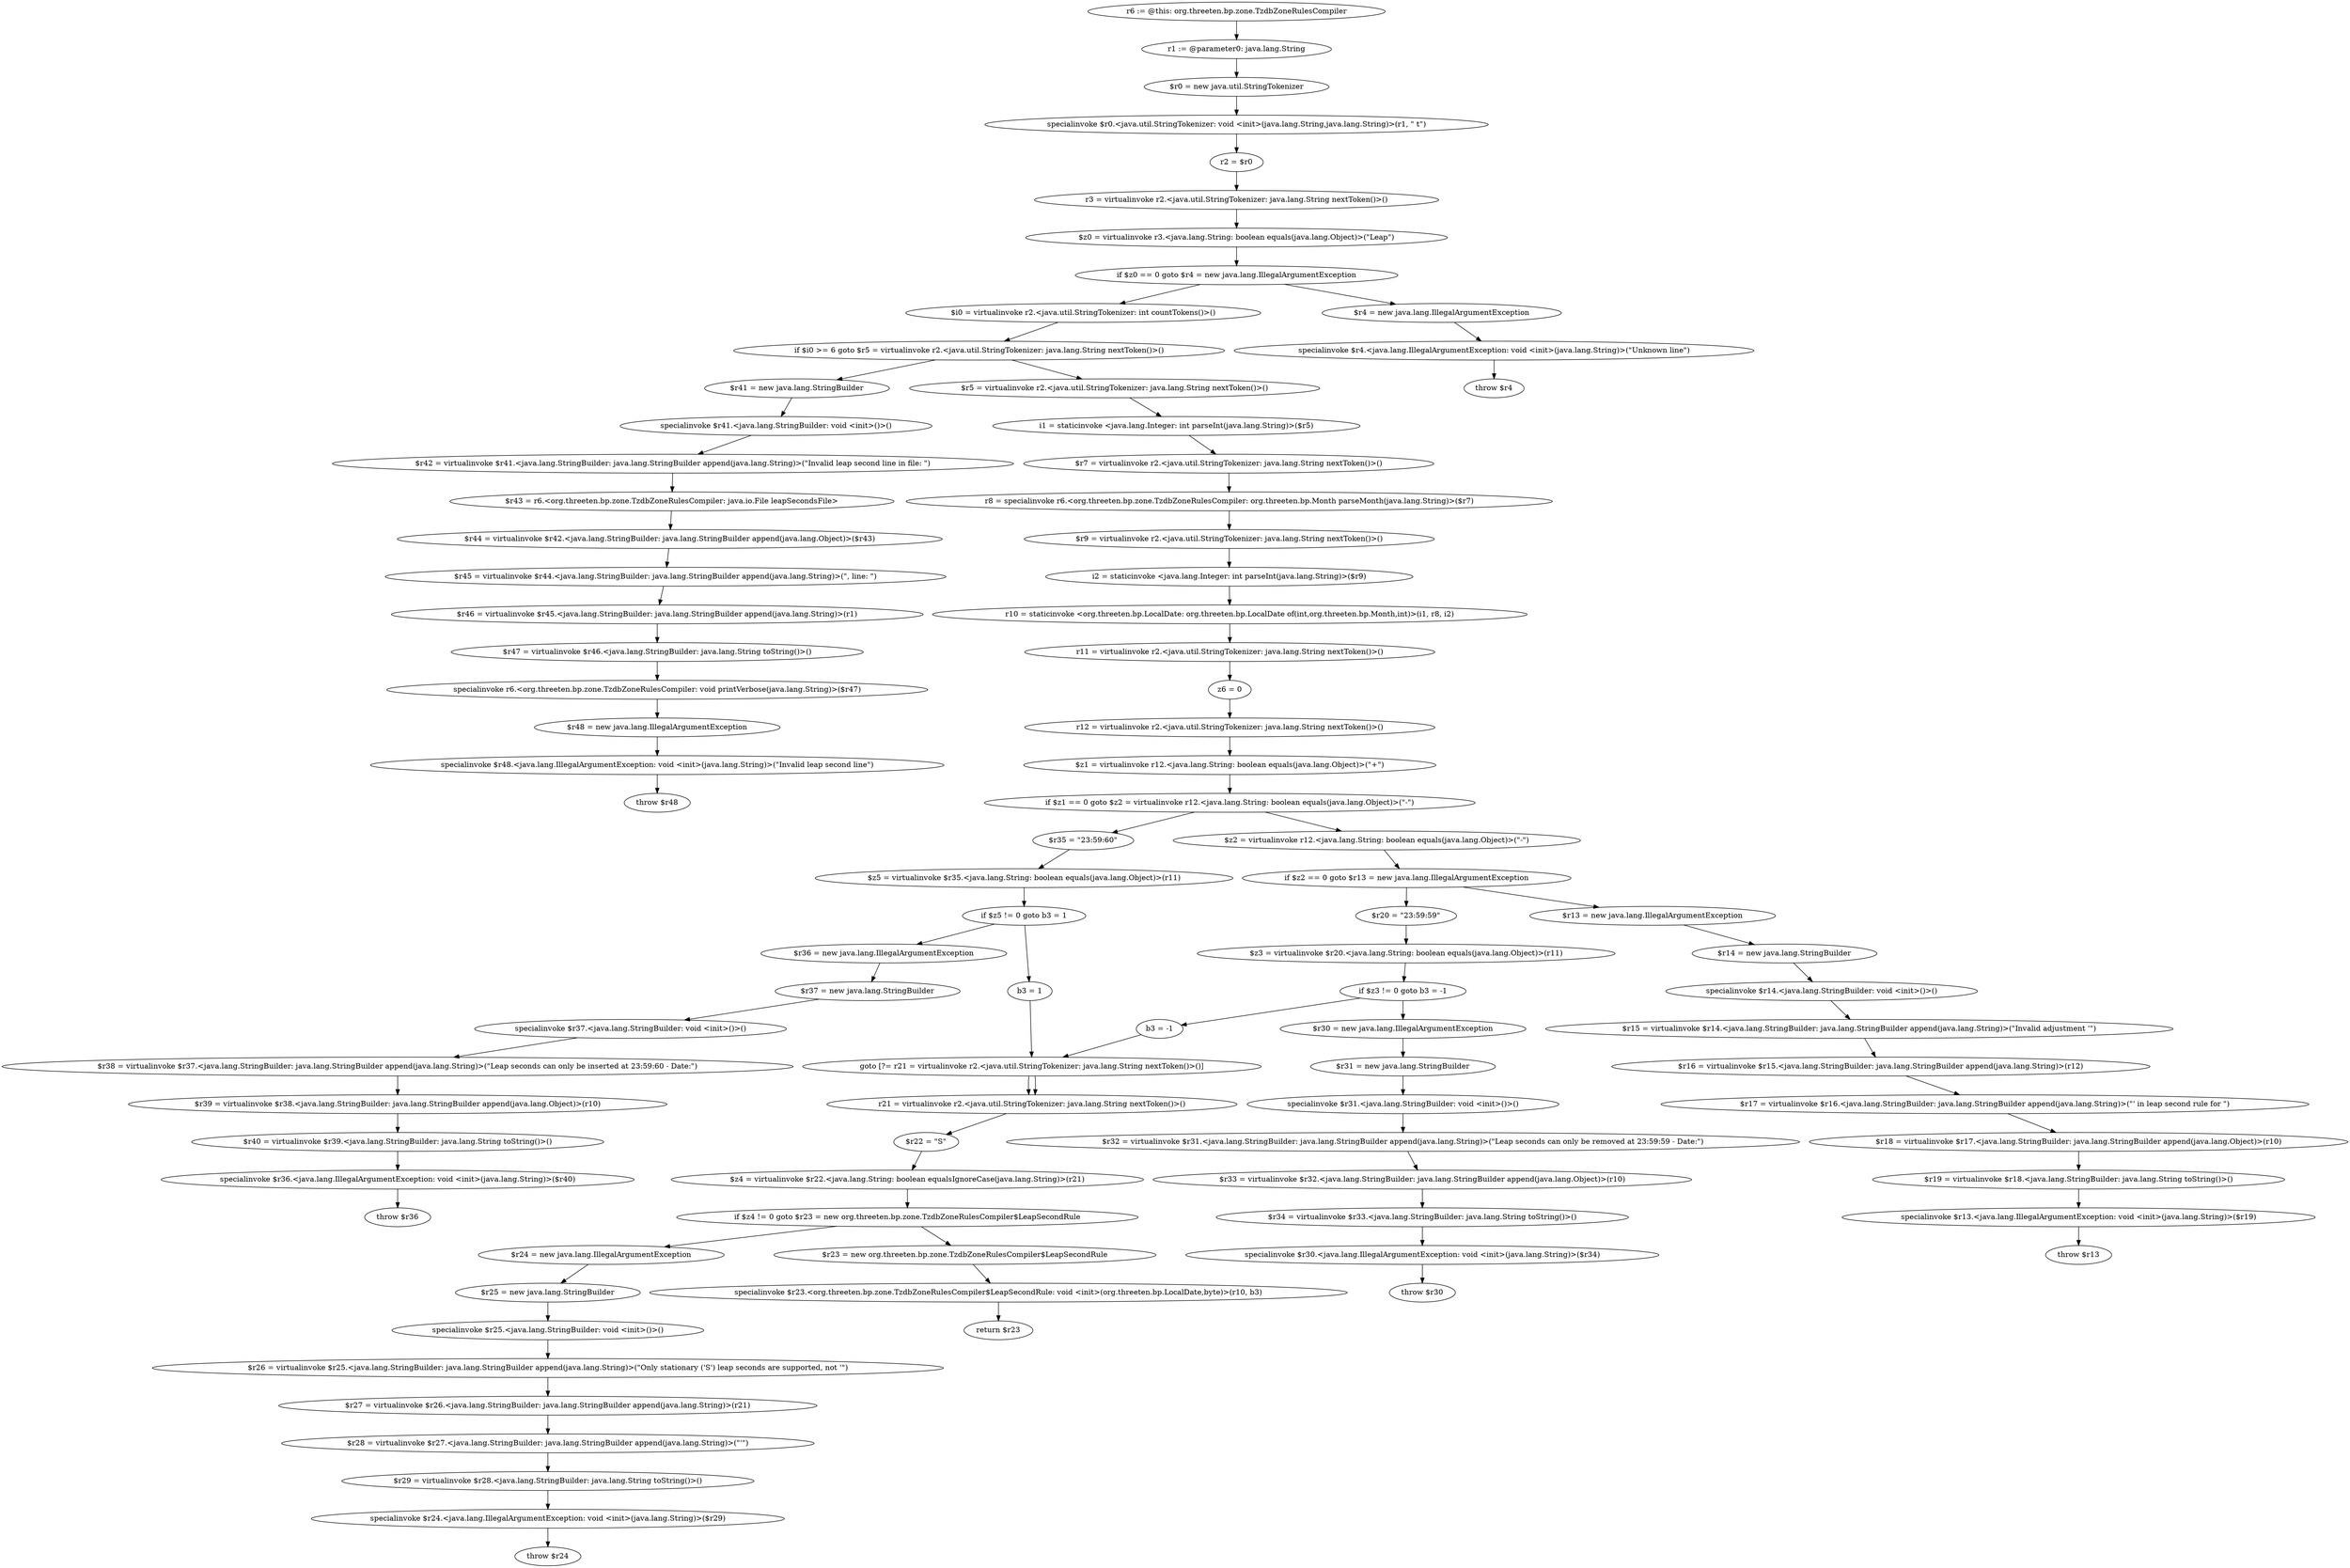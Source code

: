 digraph "unitGraph" {
    "r6 := @this: org.threeten.bp.zone.TzdbZoneRulesCompiler"
    "r1 := @parameter0: java.lang.String"
    "$r0 = new java.util.StringTokenizer"
    "specialinvoke $r0.<java.util.StringTokenizer: void <init>(java.lang.String,java.lang.String)>(r1, \" \t\")"
    "r2 = $r0"
    "r3 = virtualinvoke r2.<java.util.StringTokenizer: java.lang.String nextToken()>()"
    "$z0 = virtualinvoke r3.<java.lang.String: boolean equals(java.lang.Object)>(\"Leap\")"
    "if $z0 == 0 goto $r4 = new java.lang.IllegalArgumentException"
    "$i0 = virtualinvoke r2.<java.util.StringTokenizer: int countTokens()>()"
    "if $i0 >= 6 goto $r5 = virtualinvoke r2.<java.util.StringTokenizer: java.lang.String nextToken()>()"
    "$r41 = new java.lang.StringBuilder"
    "specialinvoke $r41.<java.lang.StringBuilder: void <init>()>()"
    "$r42 = virtualinvoke $r41.<java.lang.StringBuilder: java.lang.StringBuilder append(java.lang.String)>(\"Invalid leap second line in file: \")"
    "$r43 = r6.<org.threeten.bp.zone.TzdbZoneRulesCompiler: java.io.File leapSecondsFile>"
    "$r44 = virtualinvoke $r42.<java.lang.StringBuilder: java.lang.StringBuilder append(java.lang.Object)>($r43)"
    "$r45 = virtualinvoke $r44.<java.lang.StringBuilder: java.lang.StringBuilder append(java.lang.String)>(\", line: \")"
    "$r46 = virtualinvoke $r45.<java.lang.StringBuilder: java.lang.StringBuilder append(java.lang.String)>(r1)"
    "$r47 = virtualinvoke $r46.<java.lang.StringBuilder: java.lang.String toString()>()"
    "specialinvoke r6.<org.threeten.bp.zone.TzdbZoneRulesCompiler: void printVerbose(java.lang.String)>($r47)"
    "$r48 = new java.lang.IllegalArgumentException"
    "specialinvoke $r48.<java.lang.IllegalArgumentException: void <init>(java.lang.String)>(\"Invalid leap second line\")"
    "throw $r48"
    "$r4 = new java.lang.IllegalArgumentException"
    "specialinvoke $r4.<java.lang.IllegalArgumentException: void <init>(java.lang.String)>(\"Unknown line\")"
    "throw $r4"
    "$r5 = virtualinvoke r2.<java.util.StringTokenizer: java.lang.String nextToken()>()"
    "i1 = staticinvoke <java.lang.Integer: int parseInt(java.lang.String)>($r5)"
    "$r7 = virtualinvoke r2.<java.util.StringTokenizer: java.lang.String nextToken()>()"
    "r8 = specialinvoke r6.<org.threeten.bp.zone.TzdbZoneRulesCompiler: org.threeten.bp.Month parseMonth(java.lang.String)>($r7)"
    "$r9 = virtualinvoke r2.<java.util.StringTokenizer: java.lang.String nextToken()>()"
    "i2 = staticinvoke <java.lang.Integer: int parseInt(java.lang.String)>($r9)"
    "r10 = staticinvoke <org.threeten.bp.LocalDate: org.threeten.bp.LocalDate of(int,org.threeten.bp.Month,int)>(i1, r8, i2)"
    "r11 = virtualinvoke r2.<java.util.StringTokenizer: java.lang.String nextToken()>()"
    "z6 = 0"
    "r12 = virtualinvoke r2.<java.util.StringTokenizer: java.lang.String nextToken()>()"
    "$z1 = virtualinvoke r12.<java.lang.String: boolean equals(java.lang.Object)>(\"+\")"
    "if $z1 == 0 goto $z2 = virtualinvoke r12.<java.lang.String: boolean equals(java.lang.Object)>(\"-\")"
    "$r35 = \"23:59:60\""
    "$z5 = virtualinvoke $r35.<java.lang.String: boolean equals(java.lang.Object)>(r11)"
    "if $z5 != 0 goto b3 = 1"
    "$r36 = new java.lang.IllegalArgumentException"
    "$r37 = new java.lang.StringBuilder"
    "specialinvoke $r37.<java.lang.StringBuilder: void <init>()>()"
    "$r38 = virtualinvoke $r37.<java.lang.StringBuilder: java.lang.StringBuilder append(java.lang.String)>(\"Leap seconds can only be inserted at 23:59:60 - Date:\")"
    "$r39 = virtualinvoke $r38.<java.lang.StringBuilder: java.lang.StringBuilder append(java.lang.Object)>(r10)"
    "$r40 = virtualinvoke $r39.<java.lang.StringBuilder: java.lang.String toString()>()"
    "specialinvoke $r36.<java.lang.IllegalArgumentException: void <init>(java.lang.String)>($r40)"
    "throw $r36"
    "b3 = 1"
    "goto [?= r21 = virtualinvoke r2.<java.util.StringTokenizer: java.lang.String nextToken()>()]"
    "$z2 = virtualinvoke r12.<java.lang.String: boolean equals(java.lang.Object)>(\"-\")"
    "if $z2 == 0 goto $r13 = new java.lang.IllegalArgumentException"
    "$r20 = \"23:59:59\""
    "$z3 = virtualinvoke $r20.<java.lang.String: boolean equals(java.lang.Object)>(r11)"
    "if $z3 != 0 goto b3 = -1"
    "$r30 = new java.lang.IllegalArgumentException"
    "$r31 = new java.lang.StringBuilder"
    "specialinvoke $r31.<java.lang.StringBuilder: void <init>()>()"
    "$r32 = virtualinvoke $r31.<java.lang.StringBuilder: java.lang.StringBuilder append(java.lang.String)>(\"Leap seconds can only be removed at 23:59:59 - Date:\")"
    "$r33 = virtualinvoke $r32.<java.lang.StringBuilder: java.lang.StringBuilder append(java.lang.Object)>(r10)"
    "$r34 = virtualinvoke $r33.<java.lang.StringBuilder: java.lang.String toString()>()"
    "specialinvoke $r30.<java.lang.IllegalArgumentException: void <init>(java.lang.String)>($r34)"
    "throw $r30"
    "b3 = -1"
    "$r13 = new java.lang.IllegalArgumentException"
    "$r14 = new java.lang.StringBuilder"
    "specialinvoke $r14.<java.lang.StringBuilder: void <init>()>()"
    "$r15 = virtualinvoke $r14.<java.lang.StringBuilder: java.lang.StringBuilder append(java.lang.String)>(\"Invalid adjustment \'\")"
    "$r16 = virtualinvoke $r15.<java.lang.StringBuilder: java.lang.StringBuilder append(java.lang.String)>(r12)"
    "$r17 = virtualinvoke $r16.<java.lang.StringBuilder: java.lang.StringBuilder append(java.lang.String)>(\"\' in leap second rule for \")"
    "$r18 = virtualinvoke $r17.<java.lang.StringBuilder: java.lang.StringBuilder append(java.lang.Object)>(r10)"
    "$r19 = virtualinvoke $r18.<java.lang.StringBuilder: java.lang.String toString()>()"
    "specialinvoke $r13.<java.lang.IllegalArgumentException: void <init>(java.lang.String)>($r19)"
    "throw $r13"
    "r21 = virtualinvoke r2.<java.util.StringTokenizer: java.lang.String nextToken()>()"
    "$r22 = \"S\""
    "$z4 = virtualinvoke $r22.<java.lang.String: boolean equalsIgnoreCase(java.lang.String)>(r21)"
    "if $z4 != 0 goto $r23 = new org.threeten.bp.zone.TzdbZoneRulesCompiler$LeapSecondRule"
    "$r24 = new java.lang.IllegalArgumentException"
    "$r25 = new java.lang.StringBuilder"
    "specialinvoke $r25.<java.lang.StringBuilder: void <init>()>()"
    "$r26 = virtualinvoke $r25.<java.lang.StringBuilder: java.lang.StringBuilder append(java.lang.String)>(\"Only stationary (\'S\') leap seconds are supported, not \'\")"
    "$r27 = virtualinvoke $r26.<java.lang.StringBuilder: java.lang.StringBuilder append(java.lang.String)>(r21)"
    "$r28 = virtualinvoke $r27.<java.lang.StringBuilder: java.lang.StringBuilder append(java.lang.String)>(\"\'\")"
    "$r29 = virtualinvoke $r28.<java.lang.StringBuilder: java.lang.String toString()>()"
    "specialinvoke $r24.<java.lang.IllegalArgumentException: void <init>(java.lang.String)>($r29)"
    "throw $r24"
    "$r23 = new org.threeten.bp.zone.TzdbZoneRulesCompiler$LeapSecondRule"
    "specialinvoke $r23.<org.threeten.bp.zone.TzdbZoneRulesCompiler$LeapSecondRule: void <init>(org.threeten.bp.LocalDate,byte)>(r10, b3)"
    "return $r23"
    "r6 := @this: org.threeten.bp.zone.TzdbZoneRulesCompiler"->"r1 := @parameter0: java.lang.String";
    "r1 := @parameter0: java.lang.String"->"$r0 = new java.util.StringTokenizer";
    "$r0 = new java.util.StringTokenizer"->"specialinvoke $r0.<java.util.StringTokenizer: void <init>(java.lang.String,java.lang.String)>(r1, \" \t\")";
    "specialinvoke $r0.<java.util.StringTokenizer: void <init>(java.lang.String,java.lang.String)>(r1, \" \t\")"->"r2 = $r0";
    "r2 = $r0"->"r3 = virtualinvoke r2.<java.util.StringTokenizer: java.lang.String nextToken()>()";
    "r3 = virtualinvoke r2.<java.util.StringTokenizer: java.lang.String nextToken()>()"->"$z0 = virtualinvoke r3.<java.lang.String: boolean equals(java.lang.Object)>(\"Leap\")";
    "$z0 = virtualinvoke r3.<java.lang.String: boolean equals(java.lang.Object)>(\"Leap\")"->"if $z0 == 0 goto $r4 = new java.lang.IllegalArgumentException";
    "if $z0 == 0 goto $r4 = new java.lang.IllegalArgumentException"->"$i0 = virtualinvoke r2.<java.util.StringTokenizer: int countTokens()>()";
    "if $z0 == 0 goto $r4 = new java.lang.IllegalArgumentException"->"$r4 = new java.lang.IllegalArgumentException";
    "$i0 = virtualinvoke r2.<java.util.StringTokenizer: int countTokens()>()"->"if $i0 >= 6 goto $r5 = virtualinvoke r2.<java.util.StringTokenizer: java.lang.String nextToken()>()";
    "if $i0 >= 6 goto $r5 = virtualinvoke r2.<java.util.StringTokenizer: java.lang.String nextToken()>()"->"$r41 = new java.lang.StringBuilder";
    "if $i0 >= 6 goto $r5 = virtualinvoke r2.<java.util.StringTokenizer: java.lang.String nextToken()>()"->"$r5 = virtualinvoke r2.<java.util.StringTokenizer: java.lang.String nextToken()>()";
    "$r41 = new java.lang.StringBuilder"->"specialinvoke $r41.<java.lang.StringBuilder: void <init>()>()";
    "specialinvoke $r41.<java.lang.StringBuilder: void <init>()>()"->"$r42 = virtualinvoke $r41.<java.lang.StringBuilder: java.lang.StringBuilder append(java.lang.String)>(\"Invalid leap second line in file: \")";
    "$r42 = virtualinvoke $r41.<java.lang.StringBuilder: java.lang.StringBuilder append(java.lang.String)>(\"Invalid leap second line in file: \")"->"$r43 = r6.<org.threeten.bp.zone.TzdbZoneRulesCompiler: java.io.File leapSecondsFile>";
    "$r43 = r6.<org.threeten.bp.zone.TzdbZoneRulesCompiler: java.io.File leapSecondsFile>"->"$r44 = virtualinvoke $r42.<java.lang.StringBuilder: java.lang.StringBuilder append(java.lang.Object)>($r43)";
    "$r44 = virtualinvoke $r42.<java.lang.StringBuilder: java.lang.StringBuilder append(java.lang.Object)>($r43)"->"$r45 = virtualinvoke $r44.<java.lang.StringBuilder: java.lang.StringBuilder append(java.lang.String)>(\", line: \")";
    "$r45 = virtualinvoke $r44.<java.lang.StringBuilder: java.lang.StringBuilder append(java.lang.String)>(\", line: \")"->"$r46 = virtualinvoke $r45.<java.lang.StringBuilder: java.lang.StringBuilder append(java.lang.String)>(r1)";
    "$r46 = virtualinvoke $r45.<java.lang.StringBuilder: java.lang.StringBuilder append(java.lang.String)>(r1)"->"$r47 = virtualinvoke $r46.<java.lang.StringBuilder: java.lang.String toString()>()";
    "$r47 = virtualinvoke $r46.<java.lang.StringBuilder: java.lang.String toString()>()"->"specialinvoke r6.<org.threeten.bp.zone.TzdbZoneRulesCompiler: void printVerbose(java.lang.String)>($r47)";
    "specialinvoke r6.<org.threeten.bp.zone.TzdbZoneRulesCompiler: void printVerbose(java.lang.String)>($r47)"->"$r48 = new java.lang.IllegalArgumentException";
    "$r48 = new java.lang.IllegalArgumentException"->"specialinvoke $r48.<java.lang.IllegalArgumentException: void <init>(java.lang.String)>(\"Invalid leap second line\")";
    "specialinvoke $r48.<java.lang.IllegalArgumentException: void <init>(java.lang.String)>(\"Invalid leap second line\")"->"throw $r48";
    "$r4 = new java.lang.IllegalArgumentException"->"specialinvoke $r4.<java.lang.IllegalArgumentException: void <init>(java.lang.String)>(\"Unknown line\")";
    "specialinvoke $r4.<java.lang.IllegalArgumentException: void <init>(java.lang.String)>(\"Unknown line\")"->"throw $r4";
    "$r5 = virtualinvoke r2.<java.util.StringTokenizer: java.lang.String nextToken()>()"->"i1 = staticinvoke <java.lang.Integer: int parseInt(java.lang.String)>($r5)";
    "i1 = staticinvoke <java.lang.Integer: int parseInt(java.lang.String)>($r5)"->"$r7 = virtualinvoke r2.<java.util.StringTokenizer: java.lang.String nextToken()>()";
    "$r7 = virtualinvoke r2.<java.util.StringTokenizer: java.lang.String nextToken()>()"->"r8 = specialinvoke r6.<org.threeten.bp.zone.TzdbZoneRulesCompiler: org.threeten.bp.Month parseMonth(java.lang.String)>($r7)";
    "r8 = specialinvoke r6.<org.threeten.bp.zone.TzdbZoneRulesCompiler: org.threeten.bp.Month parseMonth(java.lang.String)>($r7)"->"$r9 = virtualinvoke r2.<java.util.StringTokenizer: java.lang.String nextToken()>()";
    "$r9 = virtualinvoke r2.<java.util.StringTokenizer: java.lang.String nextToken()>()"->"i2 = staticinvoke <java.lang.Integer: int parseInt(java.lang.String)>($r9)";
    "i2 = staticinvoke <java.lang.Integer: int parseInt(java.lang.String)>($r9)"->"r10 = staticinvoke <org.threeten.bp.LocalDate: org.threeten.bp.LocalDate of(int,org.threeten.bp.Month,int)>(i1, r8, i2)";
    "r10 = staticinvoke <org.threeten.bp.LocalDate: org.threeten.bp.LocalDate of(int,org.threeten.bp.Month,int)>(i1, r8, i2)"->"r11 = virtualinvoke r2.<java.util.StringTokenizer: java.lang.String nextToken()>()";
    "r11 = virtualinvoke r2.<java.util.StringTokenizer: java.lang.String nextToken()>()"->"z6 = 0";
    "z6 = 0"->"r12 = virtualinvoke r2.<java.util.StringTokenizer: java.lang.String nextToken()>()";
    "r12 = virtualinvoke r2.<java.util.StringTokenizer: java.lang.String nextToken()>()"->"$z1 = virtualinvoke r12.<java.lang.String: boolean equals(java.lang.Object)>(\"+\")";
    "$z1 = virtualinvoke r12.<java.lang.String: boolean equals(java.lang.Object)>(\"+\")"->"if $z1 == 0 goto $z2 = virtualinvoke r12.<java.lang.String: boolean equals(java.lang.Object)>(\"-\")";
    "if $z1 == 0 goto $z2 = virtualinvoke r12.<java.lang.String: boolean equals(java.lang.Object)>(\"-\")"->"$r35 = \"23:59:60\"";
    "if $z1 == 0 goto $z2 = virtualinvoke r12.<java.lang.String: boolean equals(java.lang.Object)>(\"-\")"->"$z2 = virtualinvoke r12.<java.lang.String: boolean equals(java.lang.Object)>(\"-\")";
    "$r35 = \"23:59:60\""->"$z5 = virtualinvoke $r35.<java.lang.String: boolean equals(java.lang.Object)>(r11)";
    "$z5 = virtualinvoke $r35.<java.lang.String: boolean equals(java.lang.Object)>(r11)"->"if $z5 != 0 goto b3 = 1";
    "if $z5 != 0 goto b3 = 1"->"$r36 = new java.lang.IllegalArgumentException";
    "if $z5 != 0 goto b3 = 1"->"b3 = 1";
    "$r36 = new java.lang.IllegalArgumentException"->"$r37 = new java.lang.StringBuilder";
    "$r37 = new java.lang.StringBuilder"->"specialinvoke $r37.<java.lang.StringBuilder: void <init>()>()";
    "specialinvoke $r37.<java.lang.StringBuilder: void <init>()>()"->"$r38 = virtualinvoke $r37.<java.lang.StringBuilder: java.lang.StringBuilder append(java.lang.String)>(\"Leap seconds can only be inserted at 23:59:60 - Date:\")";
    "$r38 = virtualinvoke $r37.<java.lang.StringBuilder: java.lang.StringBuilder append(java.lang.String)>(\"Leap seconds can only be inserted at 23:59:60 - Date:\")"->"$r39 = virtualinvoke $r38.<java.lang.StringBuilder: java.lang.StringBuilder append(java.lang.Object)>(r10)";
    "$r39 = virtualinvoke $r38.<java.lang.StringBuilder: java.lang.StringBuilder append(java.lang.Object)>(r10)"->"$r40 = virtualinvoke $r39.<java.lang.StringBuilder: java.lang.String toString()>()";
    "$r40 = virtualinvoke $r39.<java.lang.StringBuilder: java.lang.String toString()>()"->"specialinvoke $r36.<java.lang.IllegalArgumentException: void <init>(java.lang.String)>($r40)";
    "specialinvoke $r36.<java.lang.IllegalArgumentException: void <init>(java.lang.String)>($r40)"->"throw $r36";
    "b3 = 1"->"goto [?= r21 = virtualinvoke r2.<java.util.StringTokenizer: java.lang.String nextToken()>()]";
    "goto [?= r21 = virtualinvoke r2.<java.util.StringTokenizer: java.lang.String nextToken()>()]"->"r21 = virtualinvoke r2.<java.util.StringTokenizer: java.lang.String nextToken()>()";
    "$z2 = virtualinvoke r12.<java.lang.String: boolean equals(java.lang.Object)>(\"-\")"->"if $z2 == 0 goto $r13 = new java.lang.IllegalArgumentException";
    "if $z2 == 0 goto $r13 = new java.lang.IllegalArgumentException"->"$r20 = \"23:59:59\"";
    "if $z2 == 0 goto $r13 = new java.lang.IllegalArgumentException"->"$r13 = new java.lang.IllegalArgumentException";
    "$r20 = \"23:59:59\""->"$z3 = virtualinvoke $r20.<java.lang.String: boolean equals(java.lang.Object)>(r11)";
    "$z3 = virtualinvoke $r20.<java.lang.String: boolean equals(java.lang.Object)>(r11)"->"if $z3 != 0 goto b3 = -1";
    "if $z3 != 0 goto b3 = -1"->"$r30 = new java.lang.IllegalArgumentException";
    "if $z3 != 0 goto b3 = -1"->"b3 = -1";
    "$r30 = new java.lang.IllegalArgumentException"->"$r31 = new java.lang.StringBuilder";
    "$r31 = new java.lang.StringBuilder"->"specialinvoke $r31.<java.lang.StringBuilder: void <init>()>()";
    "specialinvoke $r31.<java.lang.StringBuilder: void <init>()>()"->"$r32 = virtualinvoke $r31.<java.lang.StringBuilder: java.lang.StringBuilder append(java.lang.String)>(\"Leap seconds can only be removed at 23:59:59 - Date:\")";
    "$r32 = virtualinvoke $r31.<java.lang.StringBuilder: java.lang.StringBuilder append(java.lang.String)>(\"Leap seconds can only be removed at 23:59:59 - Date:\")"->"$r33 = virtualinvoke $r32.<java.lang.StringBuilder: java.lang.StringBuilder append(java.lang.Object)>(r10)";
    "$r33 = virtualinvoke $r32.<java.lang.StringBuilder: java.lang.StringBuilder append(java.lang.Object)>(r10)"->"$r34 = virtualinvoke $r33.<java.lang.StringBuilder: java.lang.String toString()>()";
    "$r34 = virtualinvoke $r33.<java.lang.StringBuilder: java.lang.String toString()>()"->"specialinvoke $r30.<java.lang.IllegalArgumentException: void <init>(java.lang.String)>($r34)";
    "specialinvoke $r30.<java.lang.IllegalArgumentException: void <init>(java.lang.String)>($r34)"->"throw $r30";
    "b3 = -1"->"goto [?= r21 = virtualinvoke r2.<java.util.StringTokenizer: java.lang.String nextToken()>()]";
    "goto [?= r21 = virtualinvoke r2.<java.util.StringTokenizer: java.lang.String nextToken()>()]"->"r21 = virtualinvoke r2.<java.util.StringTokenizer: java.lang.String nextToken()>()";
    "$r13 = new java.lang.IllegalArgumentException"->"$r14 = new java.lang.StringBuilder";
    "$r14 = new java.lang.StringBuilder"->"specialinvoke $r14.<java.lang.StringBuilder: void <init>()>()";
    "specialinvoke $r14.<java.lang.StringBuilder: void <init>()>()"->"$r15 = virtualinvoke $r14.<java.lang.StringBuilder: java.lang.StringBuilder append(java.lang.String)>(\"Invalid adjustment \'\")";
    "$r15 = virtualinvoke $r14.<java.lang.StringBuilder: java.lang.StringBuilder append(java.lang.String)>(\"Invalid adjustment \'\")"->"$r16 = virtualinvoke $r15.<java.lang.StringBuilder: java.lang.StringBuilder append(java.lang.String)>(r12)";
    "$r16 = virtualinvoke $r15.<java.lang.StringBuilder: java.lang.StringBuilder append(java.lang.String)>(r12)"->"$r17 = virtualinvoke $r16.<java.lang.StringBuilder: java.lang.StringBuilder append(java.lang.String)>(\"\' in leap second rule for \")";
    "$r17 = virtualinvoke $r16.<java.lang.StringBuilder: java.lang.StringBuilder append(java.lang.String)>(\"\' in leap second rule for \")"->"$r18 = virtualinvoke $r17.<java.lang.StringBuilder: java.lang.StringBuilder append(java.lang.Object)>(r10)";
    "$r18 = virtualinvoke $r17.<java.lang.StringBuilder: java.lang.StringBuilder append(java.lang.Object)>(r10)"->"$r19 = virtualinvoke $r18.<java.lang.StringBuilder: java.lang.String toString()>()";
    "$r19 = virtualinvoke $r18.<java.lang.StringBuilder: java.lang.String toString()>()"->"specialinvoke $r13.<java.lang.IllegalArgumentException: void <init>(java.lang.String)>($r19)";
    "specialinvoke $r13.<java.lang.IllegalArgumentException: void <init>(java.lang.String)>($r19)"->"throw $r13";
    "r21 = virtualinvoke r2.<java.util.StringTokenizer: java.lang.String nextToken()>()"->"$r22 = \"S\"";
    "$r22 = \"S\""->"$z4 = virtualinvoke $r22.<java.lang.String: boolean equalsIgnoreCase(java.lang.String)>(r21)";
    "$z4 = virtualinvoke $r22.<java.lang.String: boolean equalsIgnoreCase(java.lang.String)>(r21)"->"if $z4 != 0 goto $r23 = new org.threeten.bp.zone.TzdbZoneRulesCompiler$LeapSecondRule";
    "if $z4 != 0 goto $r23 = new org.threeten.bp.zone.TzdbZoneRulesCompiler$LeapSecondRule"->"$r24 = new java.lang.IllegalArgumentException";
    "if $z4 != 0 goto $r23 = new org.threeten.bp.zone.TzdbZoneRulesCompiler$LeapSecondRule"->"$r23 = new org.threeten.bp.zone.TzdbZoneRulesCompiler$LeapSecondRule";
    "$r24 = new java.lang.IllegalArgumentException"->"$r25 = new java.lang.StringBuilder";
    "$r25 = new java.lang.StringBuilder"->"specialinvoke $r25.<java.lang.StringBuilder: void <init>()>()";
    "specialinvoke $r25.<java.lang.StringBuilder: void <init>()>()"->"$r26 = virtualinvoke $r25.<java.lang.StringBuilder: java.lang.StringBuilder append(java.lang.String)>(\"Only stationary (\'S\') leap seconds are supported, not \'\")";
    "$r26 = virtualinvoke $r25.<java.lang.StringBuilder: java.lang.StringBuilder append(java.lang.String)>(\"Only stationary (\'S\') leap seconds are supported, not \'\")"->"$r27 = virtualinvoke $r26.<java.lang.StringBuilder: java.lang.StringBuilder append(java.lang.String)>(r21)";
    "$r27 = virtualinvoke $r26.<java.lang.StringBuilder: java.lang.StringBuilder append(java.lang.String)>(r21)"->"$r28 = virtualinvoke $r27.<java.lang.StringBuilder: java.lang.StringBuilder append(java.lang.String)>(\"\'\")";
    "$r28 = virtualinvoke $r27.<java.lang.StringBuilder: java.lang.StringBuilder append(java.lang.String)>(\"\'\")"->"$r29 = virtualinvoke $r28.<java.lang.StringBuilder: java.lang.String toString()>()";
    "$r29 = virtualinvoke $r28.<java.lang.StringBuilder: java.lang.String toString()>()"->"specialinvoke $r24.<java.lang.IllegalArgumentException: void <init>(java.lang.String)>($r29)";
    "specialinvoke $r24.<java.lang.IllegalArgumentException: void <init>(java.lang.String)>($r29)"->"throw $r24";
    "$r23 = new org.threeten.bp.zone.TzdbZoneRulesCompiler$LeapSecondRule"->"specialinvoke $r23.<org.threeten.bp.zone.TzdbZoneRulesCompiler$LeapSecondRule: void <init>(org.threeten.bp.LocalDate,byte)>(r10, b3)";
    "specialinvoke $r23.<org.threeten.bp.zone.TzdbZoneRulesCompiler$LeapSecondRule: void <init>(org.threeten.bp.LocalDate,byte)>(r10, b3)"->"return $r23";
}
